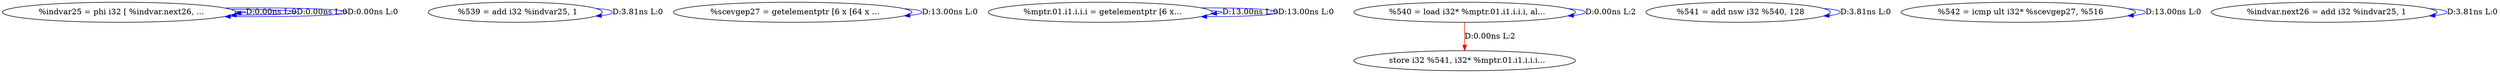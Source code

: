 digraph {
Node0x4130c40[label="  %indvar25 = phi i32 [ %indvar.next26, ..."];
Node0x4130c40 -> Node0x4130c40[label="D:0.00ns L:0",color=blue];
Node0x4130c40 -> Node0x4130c40[label="D:0.00ns L:0",color=blue];
Node0x4130c40 -> Node0x4130c40[label="D:0.00ns L:0",color=blue];
Node0x4130d80[label="  %539 = add i32 %indvar25, 1"];
Node0x4130d80 -> Node0x4130d80[label="D:3.81ns L:0",color=blue];
Node0x4130ec0[label="  %scevgep27 = getelementptr [6 x [64 x ..."];
Node0x4130ec0 -> Node0x4130ec0[label="D:13.00ns L:0",color=blue];
Node0x4131000[label="  %mptr.01.i1.i.i.i = getelementptr [6 x..."];
Node0x4131000 -> Node0x4131000[label="D:13.00ns L:0",color=blue];
Node0x4131000 -> Node0x4131000[label="D:13.00ns L:0",color=blue];
Node0x4131140[label="  %540 = load i32* %mptr.01.i1.i.i.i, al..."];
Node0x4131140 -> Node0x4131140[label="D:0.00ns L:2",color=blue];
Node0x41313c0[label="  store i32 %541, i32* %mptr.01.i1.i.i.i..."];
Node0x4131140 -> Node0x41313c0[label="D:0.00ns L:2",color=red];
Node0x4131280[label="  %541 = add nsw i32 %540, 128"];
Node0x4131280 -> Node0x4131280[label="D:3.81ns L:0",color=blue];
Node0x4131500[label="  %542 = icmp ult i32* %scevgep27, %516"];
Node0x4131500 -> Node0x4131500[label="D:13.00ns L:0",color=blue];
Node0x4131640[label="  %indvar.next26 = add i32 %indvar25, 1"];
Node0x4131640 -> Node0x4131640[label="D:3.81ns L:0",color=blue];
}
